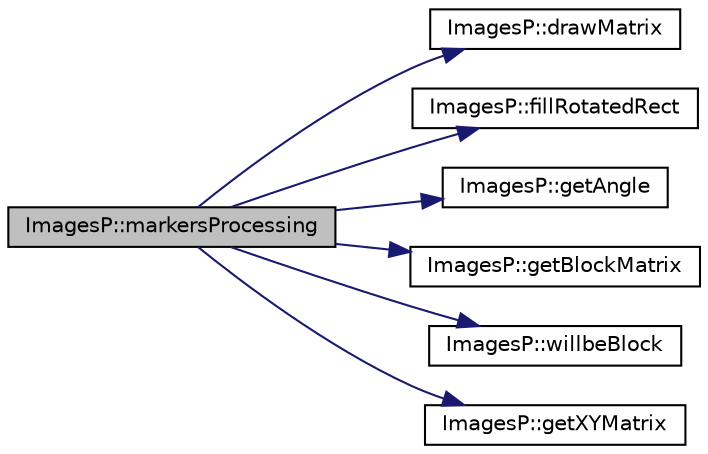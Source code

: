 digraph "ImagesP::markersProcessing"
{
  edge [fontname="Helvetica",fontsize="10",labelfontname="Helvetica",labelfontsize="10"];
  node [fontname="Helvetica",fontsize="10",shape=record];
  rankdir="LR";
  Node1 [label="ImagesP::markersProcessing",height=0.2,width=0.4,color="black", fillcolor="grey75", style="filled" fontcolor="black"];
  Node1 -> Node2 [color="midnightblue",fontsize="10",style="solid",fontname="Helvetica"];
  Node2 [label="ImagesP::drawMatrix",height=0.2,width=0.4,color="black", fillcolor="white", style="filled",URL="$class_images_p.html#a4eee68c40eb47b29e0b738ea38a55353"];
  Node1 -> Node3 [color="midnightblue",fontsize="10",style="solid",fontname="Helvetica"];
  Node3 [label="ImagesP::fillRotatedRect",height=0.2,width=0.4,color="black", fillcolor="white", style="filled",URL="$class_images_p.html#aab5950c25ea44c06bc4026ce6dece7fa"];
  Node1 -> Node4 [color="midnightblue",fontsize="10",style="solid",fontname="Helvetica"];
  Node4 [label="ImagesP::getAngle",height=0.2,width=0.4,color="black", fillcolor="white", style="filled",URL="$class_images_p.html#a03b81fad0317e9939085c5e7538c2efe"];
  Node1 -> Node5 [color="midnightblue",fontsize="10",style="solid",fontname="Helvetica"];
  Node5 [label="ImagesP::getBlockMatrix",height=0.2,width=0.4,color="black", fillcolor="white", style="filled",URL="$class_images_p.html#a50c2faf5197f1e0b5d54f4acdb9f82dd"];
  Node1 -> Node6 [color="midnightblue",fontsize="10",style="solid",fontname="Helvetica"];
  Node6 [label="ImagesP::willbeBlock",height=0.2,width=0.4,color="black", fillcolor="white", style="filled",URL="$class_images_p.html#a4e8b4ba0f6f6f408de4cc4c52ac29f27"];
  Node1 -> Node7 [color="midnightblue",fontsize="10",style="solid",fontname="Helvetica"];
  Node7 [label="ImagesP::getXYMatrix",height=0.2,width=0.4,color="black", fillcolor="white", style="filled",URL="$class_images_p.html#a0b371e65a472c1cce7d6dc83bd171e4d"];
}
